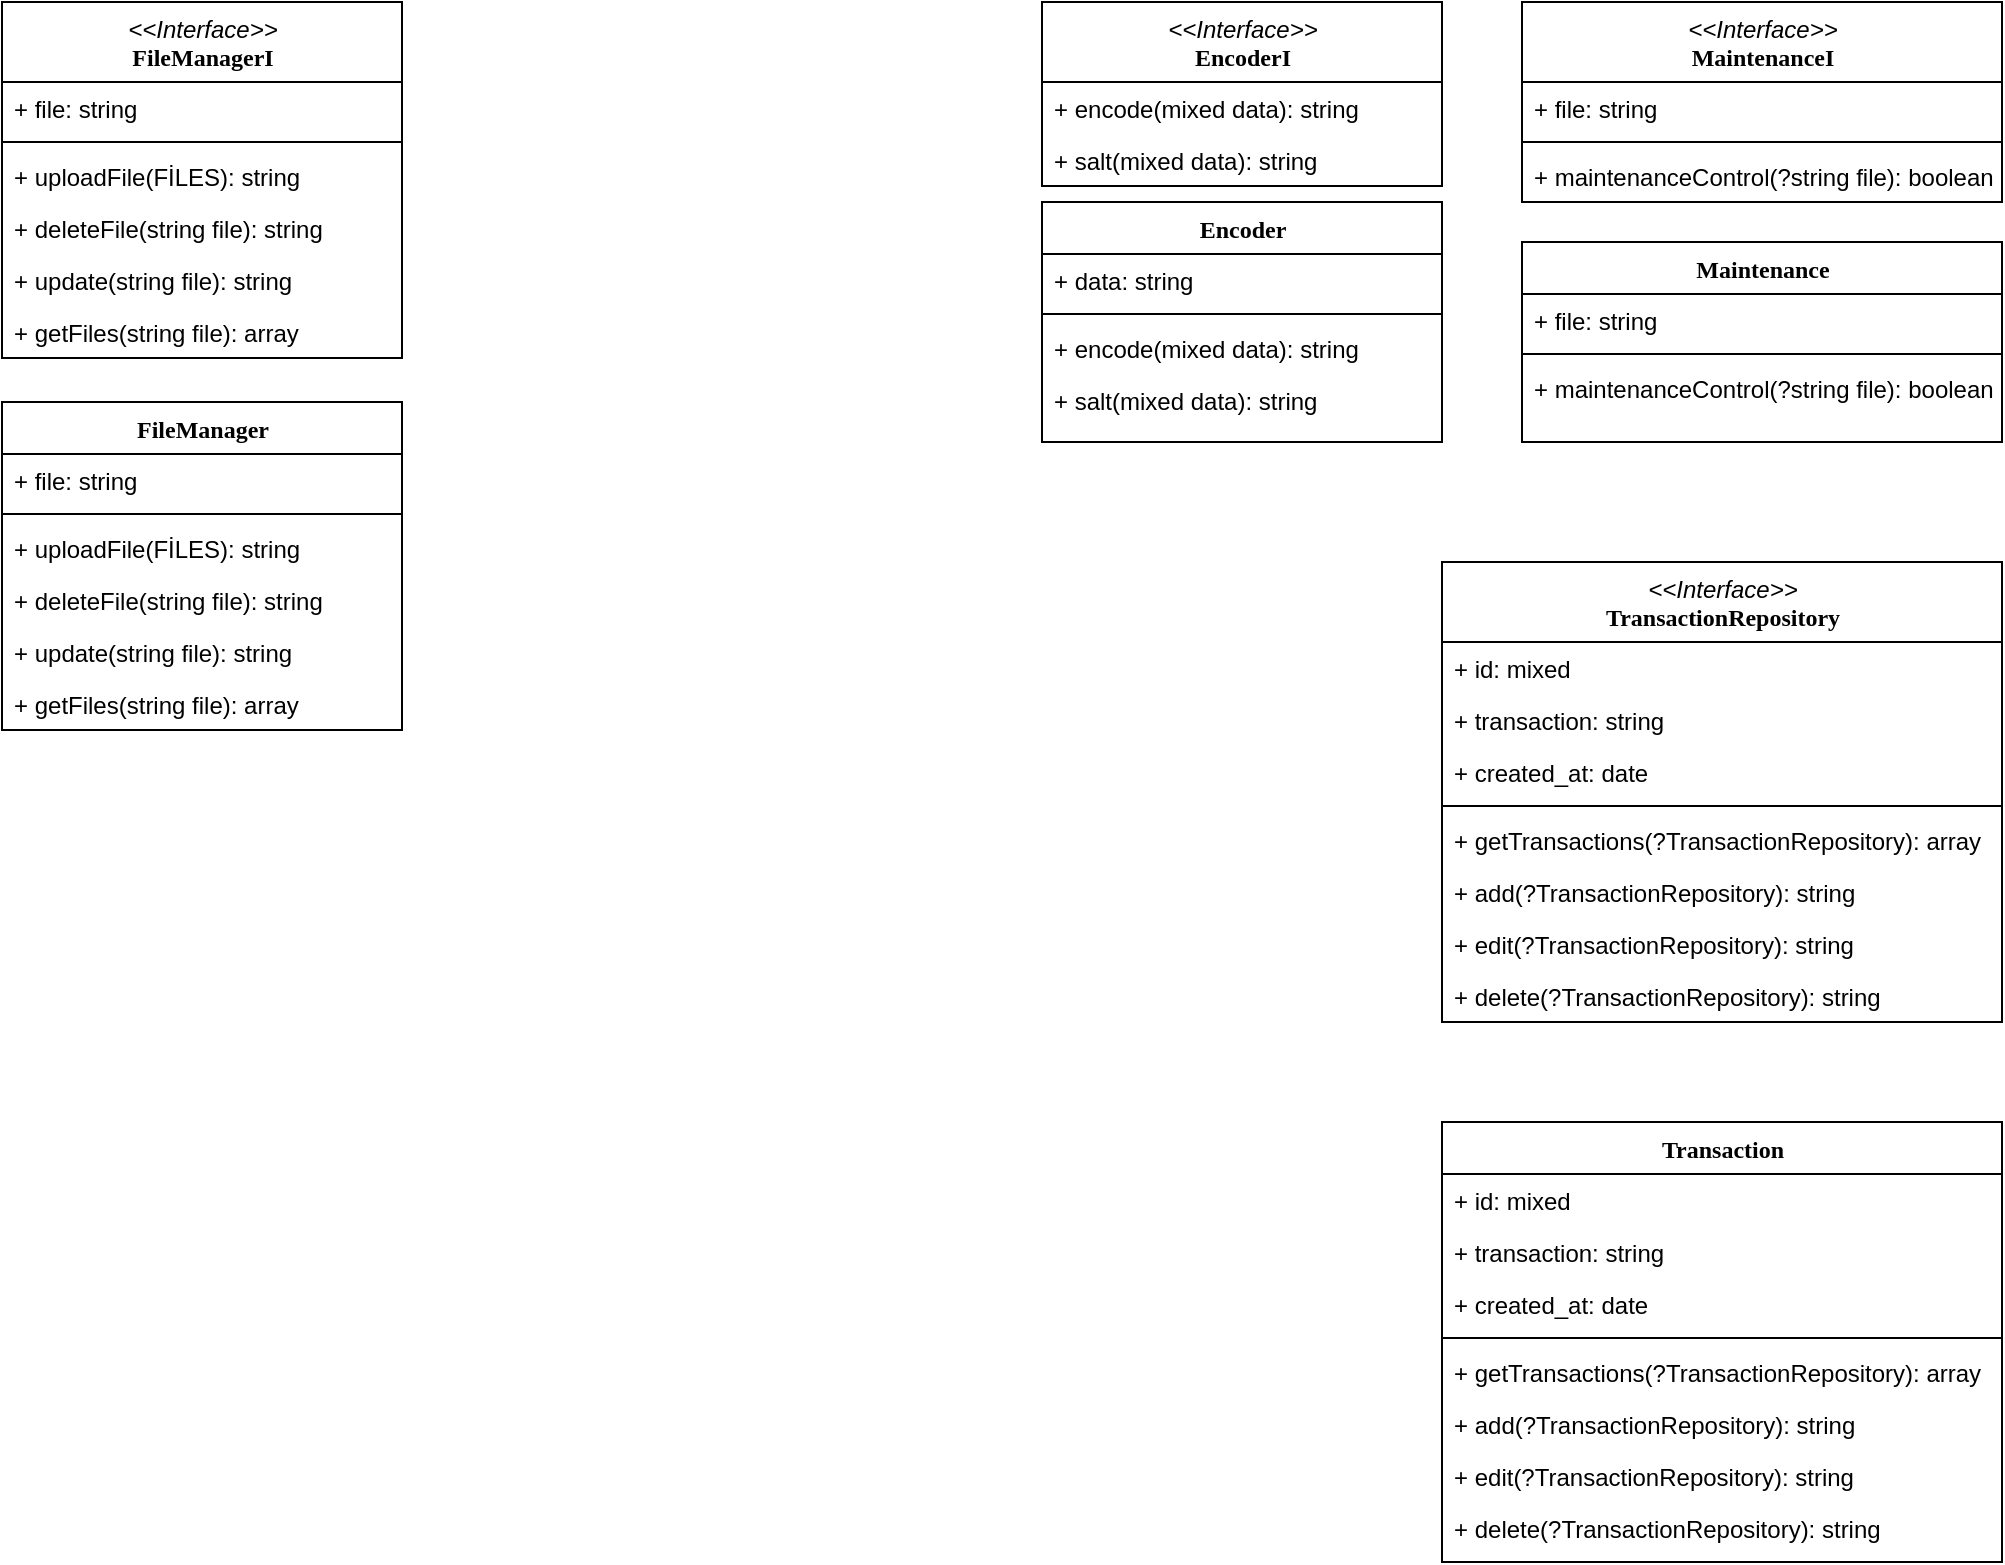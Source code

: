 <mxfile version="15.4.1" type="github">
  <diagram name="Page-1" id="6133507b-19e7-1e82-6fc7-422aa6c4b21f">
    <mxGraphModel dx="1108" dy="482" grid="1" gridSize="10" guides="1" tooltips="1" connect="1" arrows="1" fold="1" page="1" pageScale="1" pageWidth="1100" pageHeight="850" background="none" math="0" shadow="0">
      <root>
        <mxCell id="0" />
        <mxCell id="1" parent="0" />
        <mxCell id="vAI4M0RN4AWg-PY1ereX-1" value="&lt;i style=&quot;font-family: &amp;#34;helvetica&amp;#34; ; font-weight: 400&quot;&gt;&amp;lt;&amp;lt;Interface&amp;gt;&amp;gt;&lt;br&gt;&lt;/i&gt;TransactionRepository" style="swimlane;html=1;fontStyle=1;align=center;verticalAlign=top;childLayout=stackLayout;horizontal=1;startSize=40;horizontalStack=0;resizeParent=1;resizeLast=0;collapsible=1;marginBottom=0;swimlaneFillColor=#ffffff;rounded=0;shadow=0;comic=0;labelBackgroundColor=none;strokeWidth=1;fillColor=none;fontFamily=Verdana;fontSize=12" parent="1" vertex="1">
          <mxGeometry x="760" y="320" width="280" height="230" as="geometry" />
        </mxCell>
        <mxCell id="vAI4M0RN4AWg-PY1ereX-2" value="+ id: mixed" style="text;html=1;strokeColor=none;fillColor=none;align=left;verticalAlign=top;spacingLeft=4;spacingRight=4;whiteSpace=wrap;overflow=hidden;rotatable=0;points=[[0,0.5],[1,0.5]];portConstraint=eastwest;" parent="vAI4M0RN4AWg-PY1ereX-1" vertex="1">
          <mxGeometry y="40" width="280" height="26" as="geometry" />
        </mxCell>
        <mxCell id="vAI4M0RN4AWg-PY1ereX-3" value="+ transaction: string&amp;nbsp;" style="text;html=1;strokeColor=none;fillColor=none;align=left;verticalAlign=top;spacingLeft=4;spacingRight=4;whiteSpace=wrap;overflow=hidden;rotatable=0;points=[[0,0.5],[1,0.5]];portConstraint=eastwest;" parent="vAI4M0RN4AWg-PY1ereX-1" vertex="1">
          <mxGeometry y="66" width="280" height="26" as="geometry" />
        </mxCell>
        <mxCell id="vAI4M0RN4AWg-PY1ereX-4" value="+ created_at: date" style="text;html=1;strokeColor=none;fillColor=none;align=left;verticalAlign=top;spacingLeft=4;spacingRight=4;whiteSpace=wrap;overflow=hidden;rotatable=0;points=[[0,0.5],[1,0.5]];portConstraint=eastwest;" parent="vAI4M0RN4AWg-PY1ereX-1" vertex="1">
          <mxGeometry y="92" width="280" height="26" as="geometry" />
        </mxCell>
        <mxCell id="vAI4M0RN4AWg-PY1ereX-5" value="" style="line;html=1;strokeWidth=1;fillColor=none;align=left;verticalAlign=middle;spacingTop=-1;spacingLeft=3;spacingRight=3;rotatable=0;labelPosition=right;points=[];portConstraint=eastwest;" parent="vAI4M0RN4AWg-PY1ereX-1" vertex="1">
          <mxGeometry y="118" width="280" height="8" as="geometry" />
        </mxCell>
        <mxCell id="vAI4M0RN4AWg-PY1ereX-6" value="+ getTransactions(?TransactionRepository): array" style="text;html=1;strokeColor=none;fillColor=none;align=left;verticalAlign=top;spacingLeft=4;spacingRight=4;whiteSpace=wrap;overflow=hidden;rotatable=0;points=[[0,0.5],[1,0.5]];portConstraint=eastwest;" parent="vAI4M0RN4AWg-PY1ereX-1" vertex="1">
          <mxGeometry y="126" width="280" height="26" as="geometry" />
        </mxCell>
        <mxCell id="vAI4M0RN4AWg-PY1ereX-7" value="+ add(?TransactionRepository): string" style="text;html=1;strokeColor=none;fillColor=none;align=left;verticalAlign=top;spacingLeft=4;spacingRight=4;whiteSpace=wrap;overflow=hidden;rotatable=0;points=[[0,0.5],[1,0.5]];portConstraint=eastwest;" parent="vAI4M0RN4AWg-PY1ereX-1" vertex="1">
          <mxGeometry y="152" width="280" height="26" as="geometry" />
        </mxCell>
        <mxCell id="vAI4M0RN4AWg-PY1ereX-8" value="+ edit(?TransactionRepository): string" style="text;html=1;strokeColor=none;fillColor=none;align=left;verticalAlign=top;spacingLeft=4;spacingRight=4;whiteSpace=wrap;overflow=hidden;rotatable=0;points=[[0,0.5],[1,0.5]];portConstraint=eastwest;" parent="vAI4M0RN4AWg-PY1ereX-1" vertex="1">
          <mxGeometry y="178" width="280" height="26" as="geometry" />
        </mxCell>
        <mxCell id="vAI4M0RN4AWg-PY1ereX-9" value="+ delete(?TransactionRepository): string" style="text;html=1;strokeColor=none;fillColor=none;align=left;verticalAlign=top;spacingLeft=4;spacingRight=4;whiteSpace=wrap;overflow=hidden;rotatable=0;points=[[0,0.5],[1,0.5]];portConstraint=eastwest;" parent="vAI4M0RN4AWg-PY1ereX-1" vertex="1">
          <mxGeometry y="204" width="280" height="26" as="geometry" />
        </mxCell>
        <mxCell id="vAI4M0RN4AWg-PY1ereX-10" value="FileManager" style="swimlane;html=1;fontStyle=1;align=center;verticalAlign=top;childLayout=stackLayout;horizontal=1;startSize=26;horizontalStack=0;resizeParent=1;resizeLast=0;collapsible=1;marginBottom=0;swimlaneFillColor=#ffffff;rounded=0;shadow=0;comic=0;labelBackgroundColor=none;strokeWidth=1;fillColor=none;fontFamily=Verdana;fontSize=12" parent="1" vertex="1">
          <mxGeometry x="40" y="240" width="200" height="164" as="geometry" />
        </mxCell>
        <mxCell id="vAI4M0RN4AWg-PY1ereX-11" value="+ file: string" style="text;html=1;strokeColor=none;fillColor=none;align=left;verticalAlign=top;spacingLeft=4;spacingRight=4;whiteSpace=wrap;overflow=hidden;rotatable=0;points=[[0,0.5],[1,0.5]];portConstraint=eastwest;" parent="vAI4M0RN4AWg-PY1ereX-10" vertex="1">
          <mxGeometry y="26" width="200" height="26" as="geometry" />
        </mxCell>
        <mxCell id="vAI4M0RN4AWg-PY1ereX-12" value="" style="line;html=1;strokeWidth=1;fillColor=none;align=left;verticalAlign=middle;spacingTop=-1;spacingLeft=3;spacingRight=3;rotatable=0;labelPosition=right;points=[];portConstraint=eastwest;" parent="vAI4M0RN4AWg-PY1ereX-10" vertex="1">
          <mxGeometry y="52" width="200" height="8" as="geometry" />
        </mxCell>
        <mxCell id="vAI4M0RN4AWg-PY1ereX-13" value="+ uploadFile(FİLES): string" style="text;html=1;strokeColor=none;fillColor=none;align=left;verticalAlign=top;spacingLeft=4;spacingRight=4;whiteSpace=wrap;overflow=hidden;rotatable=0;points=[[0,0.5],[1,0.5]];portConstraint=eastwest;" parent="vAI4M0RN4AWg-PY1ereX-10" vertex="1">
          <mxGeometry y="60" width="200" height="26" as="geometry" />
        </mxCell>
        <mxCell id="vAI4M0RN4AWg-PY1ereX-14" value="+ deleteFile(string file): string" style="text;html=1;strokeColor=none;fillColor=none;align=left;verticalAlign=top;spacingLeft=4;spacingRight=4;whiteSpace=wrap;overflow=hidden;rotatable=0;points=[[0,0.5],[1,0.5]];portConstraint=eastwest;" parent="vAI4M0RN4AWg-PY1ereX-10" vertex="1">
          <mxGeometry y="86" width="200" height="26" as="geometry" />
        </mxCell>
        <mxCell id="vAI4M0RN4AWg-PY1ereX-15" value="+ update(string file): string" style="text;html=1;strokeColor=none;fillColor=none;align=left;verticalAlign=top;spacingLeft=4;spacingRight=4;whiteSpace=wrap;overflow=hidden;rotatable=0;points=[[0,0.5],[1,0.5]];portConstraint=eastwest;" parent="vAI4M0RN4AWg-PY1ereX-10" vertex="1">
          <mxGeometry y="112" width="200" height="26" as="geometry" />
        </mxCell>
        <mxCell id="vAI4M0RN4AWg-PY1ereX-16" value="+ getFiles(string file): array&amp;nbsp;" style="text;html=1;strokeColor=none;fillColor=none;align=left;verticalAlign=top;spacingLeft=4;spacingRight=4;whiteSpace=wrap;overflow=hidden;rotatable=0;points=[[0,0.5],[1,0.5]];portConstraint=eastwest;" parent="vAI4M0RN4AWg-PY1ereX-10" vertex="1">
          <mxGeometry y="138" width="200" height="26" as="geometry" />
        </mxCell>
        <mxCell id="vAI4M0RN4AWg-PY1ereX-17" value="&lt;i style=&quot;font-family: &amp;#34;helvetica&amp;#34; ; font-weight: 400&quot;&gt;&amp;lt;&amp;lt;Interface&amp;gt;&amp;gt;&lt;br&gt;&lt;/i&gt;EncoderI" style="swimlane;html=1;fontStyle=1;align=center;verticalAlign=top;childLayout=stackLayout;horizontal=1;startSize=40;horizontalStack=0;resizeParent=1;resizeLast=0;collapsible=1;marginBottom=0;swimlaneFillColor=#ffffff;rounded=0;shadow=0;comic=0;labelBackgroundColor=none;strokeWidth=1;fillColor=none;fontFamily=Verdana;fontSize=12" parent="1" vertex="1">
          <mxGeometry x="560" y="40" width="200" height="92" as="geometry" />
        </mxCell>
        <mxCell id="vAI4M0RN4AWg-PY1ereX-18" value="+ encode(mixed data): string" style="text;html=1;strokeColor=none;fillColor=none;align=left;verticalAlign=top;spacingLeft=4;spacingRight=4;whiteSpace=wrap;overflow=hidden;rotatable=0;points=[[0,0.5],[1,0.5]];portConstraint=eastwest;" parent="vAI4M0RN4AWg-PY1ereX-17" vertex="1">
          <mxGeometry y="40" width="200" height="26" as="geometry" />
        </mxCell>
        <mxCell id="vAI4M0RN4AWg-PY1ereX-19" value="+ salt(mixed data): string" style="text;html=1;strokeColor=none;fillColor=none;align=left;verticalAlign=top;spacingLeft=4;spacingRight=4;whiteSpace=wrap;overflow=hidden;rotatable=0;points=[[0,0.5],[1,0.5]];portConstraint=eastwest;" parent="vAI4M0RN4AWg-PY1ereX-17" vertex="1">
          <mxGeometry y="66" width="200" height="26" as="geometry" />
        </mxCell>
        <mxCell id="vAI4M0RN4AWg-PY1ereX-20" value="Encoder" style="swimlane;html=1;fontStyle=1;align=center;verticalAlign=top;childLayout=stackLayout;horizontal=1;startSize=26;horizontalStack=0;resizeParent=1;resizeLast=0;collapsible=1;marginBottom=0;swimlaneFillColor=#ffffff;rounded=0;shadow=0;comic=0;labelBackgroundColor=none;strokeWidth=1;fillColor=none;fontFamily=Verdana;fontSize=12" parent="1" vertex="1">
          <mxGeometry x="560" y="140" width="200" height="120" as="geometry" />
        </mxCell>
        <mxCell id="vAI4M0RN4AWg-PY1ereX-21" value="+ data: string" style="text;html=1;strokeColor=none;fillColor=none;align=left;verticalAlign=top;spacingLeft=4;spacingRight=4;whiteSpace=wrap;overflow=hidden;rotatable=0;points=[[0,0.5],[1,0.5]];portConstraint=eastwest;" parent="vAI4M0RN4AWg-PY1ereX-20" vertex="1">
          <mxGeometry y="26" width="200" height="26" as="geometry" />
        </mxCell>
        <mxCell id="vAI4M0RN4AWg-PY1ereX-22" value="" style="line;html=1;strokeWidth=1;fillColor=none;align=left;verticalAlign=middle;spacingTop=-1;spacingLeft=3;spacingRight=3;rotatable=0;labelPosition=right;points=[];portConstraint=eastwest;" parent="vAI4M0RN4AWg-PY1ereX-20" vertex="1">
          <mxGeometry y="52" width="200" height="8" as="geometry" />
        </mxCell>
        <mxCell id="vAI4M0RN4AWg-PY1ereX-23" value="+ encode(mixed data): string" style="text;html=1;strokeColor=none;fillColor=none;align=left;verticalAlign=top;spacingLeft=4;spacingRight=4;whiteSpace=wrap;overflow=hidden;rotatable=0;points=[[0,0.5],[1,0.5]];portConstraint=eastwest;" parent="vAI4M0RN4AWg-PY1ereX-20" vertex="1">
          <mxGeometry y="60" width="200" height="26" as="geometry" />
        </mxCell>
        <mxCell id="vAI4M0RN4AWg-PY1ereX-24" value="+ salt(mixed data): string" style="text;html=1;strokeColor=none;fillColor=none;align=left;verticalAlign=top;spacingLeft=4;spacingRight=4;whiteSpace=wrap;overflow=hidden;rotatable=0;points=[[0,0.5],[1,0.5]];portConstraint=eastwest;" parent="vAI4M0RN4AWg-PY1ereX-20" vertex="1">
          <mxGeometry y="86" width="200" height="26" as="geometry" />
        </mxCell>
        <mxCell id="vAI4M0RN4AWg-PY1ereX-35" value="Maintenance" style="swimlane;html=1;fontStyle=1;align=center;verticalAlign=top;childLayout=stackLayout;horizontal=1;startSize=26;horizontalStack=0;resizeParent=1;resizeLast=0;collapsible=1;marginBottom=0;swimlaneFillColor=#ffffff;rounded=0;shadow=0;comic=0;labelBackgroundColor=none;strokeWidth=1;fillColor=none;fontFamily=Verdana;fontSize=12" parent="1" vertex="1">
          <mxGeometry x="800" y="160" width="240" height="100" as="geometry" />
        </mxCell>
        <mxCell id="vAI4M0RN4AWg-PY1ereX-36" value="+ file: string" style="text;html=1;strokeColor=none;fillColor=none;align=left;verticalAlign=top;spacingLeft=4;spacingRight=4;whiteSpace=wrap;overflow=hidden;rotatable=0;points=[[0,0.5],[1,0.5]];portConstraint=eastwest;" parent="vAI4M0RN4AWg-PY1ereX-35" vertex="1">
          <mxGeometry y="26" width="240" height="26" as="geometry" />
        </mxCell>
        <mxCell id="vAI4M0RN4AWg-PY1ereX-37" value="" style="line;html=1;strokeWidth=1;fillColor=none;align=left;verticalAlign=middle;spacingTop=-1;spacingLeft=3;spacingRight=3;rotatable=0;labelPosition=right;points=[];portConstraint=eastwest;" parent="vAI4M0RN4AWg-PY1ereX-35" vertex="1">
          <mxGeometry y="52" width="240" height="8" as="geometry" />
        </mxCell>
        <mxCell id="zOjElusTuORBo8HPM8vu-1" value="+ maintenanceControl(?string file): boolean" style="text;html=1;strokeColor=none;fillColor=none;align=left;verticalAlign=top;spacingLeft=4;spacingRight=4;whiteSpace=wrap;overflow=hidden;rotatable=0;points=[[0,0.5],[1,0.5]];portConstraint=eastwest;" vertex="1" parent="vAI4M0RN4AWg-PY1ereX-35">
          <mxGeometry y="60" width="240" height="26" as="geometry" />
        </mxCell>
        <mxCell id="zOjElusTuORBo8HPM8vu-2" value="&lt;i style=&quot;font-family: &amp;#34;helvetica&amp;#34; ; font-weight: 400&quot;&gt;&amp;lt;&amp;lt;Interface&amp;gt;&amp;gt;&lt;br&gt;&lt;/i&gt;MaintenanceI" style="swimlane;html=1;fontStyle=1;align=center;verticalAlign=top;childLayout=stackLayout;horizontal=1;startSize=40;horizontalStack=0;resizeParent=1;resizeLast=0;collapsible=1;marginBottom=0;swimlaneFillColor=#ffffff;rounded=0;shadow=0;comic=0;labelBackgroundColor=none;strokeWidth=1;fillColor=none;fontFamily=Verdana;fontSize=12" vertex="1" parent="1">
          <mxGeometry x="800" y="40" width="240" height="100" as="geometry" />
        </mxCell>
        <mxCell id="zOjElusTuORBo8HPM8vu-3" value="+ file: string" style="text;html=1;strokeColor=none;fillColor=none;align=left;verticalAlign=top;spacingLeft=4;spacingRight=4;whiteSpace=wrap;overflow=hidden;rotatable=0;points=[[0,0.5],[1,0.5]];portConstraint=eastwest;" vertex="1" parent="zOjElusTuORBo8HPM8vu-2">
          <mxGeometry y="40" width="240" height="26" as="geometry" />
        </mxCell>
        <mxCell id="zOjElusTuORBo8HPM8vu-4" value="" style="line;html=1;strokeWidth=1;fillColor=none;align=left;verticalAlign=middle;spacingTop=-1;spacingLeft=3;spacingRight=3;rotatable=0;labelPosition=right;points=[];portConstraint=eastwest;" vertex="1" parent="zOjElusTuORBo8HPM8vu-2">
          <mxGeometry y="66" width="240" height="8" as="geometry" />
        </mxCell>
        <mxCell id="zOjElusTuORBo8HPM8vu-5" value="+ maintenanceControl(?string file): boolean" style="text;html=1;strokeColor=none;fillColor=none;align=left;verticalAlign=top;spacingLeft=4;spacingRight=4;whiteSpace=wrap;overflow=hidden;rotatable=0;points=[[0,0.5],[1,0.5]];portConstraint=eastwest;" vertex="1" parent="zOjElusTuORBo8HPM8vu-2">
          <mxGeometry y="74" width="240" height="26" as="geometry" />
        </mxCell>
        <mxCell id="zOjElusTuORBo8HPM8vu-6" value="&lt;i style=&quot;font-family: &amp;#34;helvetica&amp;#34; ; font-weight: 400&quot;&gt;&amp;lt;&amp;lt;Interface&amp;gt;&amp;gt;&lt;br&gt;&lt;/i&gt;FileManagerI" style="swimlane;html=1;fontStyle=1;align=center;verticalAlign=top;childLayout=stackLayout;horizontal=1;startSize=40;horizontalStack=0;resizeParent=1;resizeLast=0;collapsible=1;marginBottom=0;swimlaneFillColor=#ffffff;rounded=0;shadow=0;comic=0;labelBackgroundColor=none;strokeWidth=1;fillColor=none;fontFamily=Verdana;fontSize=12" vertex="1" parent="1">
          <mxGeometry x="40" y="40" width="200" height="178" as="geometry" />
        </mxCell>
        <mxCell id="zOjElusTuORBo8HPM8vu-7" value="+ file: string" style="text;html=1;strokeColor=none;fillColor=none;align=left;verticalAlign=top;spacingLeft=4;spacingRight=4;whiteSpace=wrap;overflow=hidden;rotatable=0;points=[[0,0.5],[1,0.5]];portConstraint=eastwest;" vertex="1" parent="zOjElusTuORBo8HPM8vu-6">
          <mxGeometry y="40" width="200" height="26" as="geometry" />
        </mxCell>
        <mxCell id="zOjElusTuORBo8HPM8vu-8" value="" style="line;html=1;strokeWidth=1;fillColor=none;align=left;verticalAlign=middle;spacingTop=-1;spacingLeft=3;spacingRight=3;rotatable=0;labelPosition=right;points=[];portConstraint=eastwest;" vertex="1" parent="zOjElusTuORBo8HPM8vu-6">
          <mxGeometry y="66" width="200" height="8" as="geometry" />
        </mxCell>
        <mxCell id="zOjElusTuORBo8HPM8vu-9" value="+ uploadFile(FİLES): string" style="text;html=1;strokeColor=none;fillColor=none;align=left;verticalAlign=top;spacingLeft=4;spacingRight=4;whiteSpace=wrap;overflow=hidden;rotatable=0;points=[[0,0.5],[1,0.5]];portConstraint=eastwest;" vertex="1" parent="zOjElusTuORBo8HPM8vu-6">
          <mxGeometry y="74" width="200" height="26" as="geometry" />
        </mxCell>
        <mxCell id="zOjElusTuORBo8HPM8vu-10" value="+ deleteFile(string file): string" style="text;html=1;strokeColor=none;fillColor=none;align=left;verticalAlign=top;spacingLeft=4;spacingRight=4;whiteSpace=wrap;overflow=hidden;rotatable=0;points=[[0,0.5],[1,0.5]];portConstraint=eastwest;" vertex="1" parent="zOjElusTuORBo8HPM8vu-6">
          <mxGeometry y="100" width="200" height="26" as="geometry" />
        </mxCell>
        <mxCell id="zOjElusTuORBo8HPM8vu-11" value="+ update(string file): string" style="text;html=1;strokeColor=none;fillColor=none;align=left;verticalAlign=top;spacingLeft=4;spacingRight=4;whiteSpace=wrap;overflow=hidden;rotatable=0;points=[[0,0.5],[1,0.5]];portConstraint=eastwest;" vertex="1" parent="zOjElusTuORBo8HPM8vu-6">
          <mxGeometry y="126" width="200" height="26" as="geometry" />
        </mxCell>
        <mxCell id="zOjElusTuORBo8HPM8vu-12" value="+ getFiles(string file): array&amp;nbsp;" style="text;html=1;strokeColor=none;fillColor=none;align=left;verticalAlign=top;spacingLeft=4;spacingRight=4;whiteSpace=wrap;overflow=hidden;rotatable=0;points=[[0,0.5],[1,0.5]];portConstraint=eastwest;" vertex="1" parent="zOjElusTuORBo8HPM8vu-6">
          <mxGeometry y="152" width="200" height="26" as="geometry" />
        </mxCell>
        <mxCell id="zOjElusTuORBo8HPM8vu-13" value="Transaction" style="swimlane;html=1;fontStyle=1;align=center;verticalAlign=top;childLayout=stackLayout;horizontal=1;startSize=26;horizontalStack=0;resizeParent=1;resizeLast=0;collapsible=1;marginBottom=0;swimlaneFillColor=#ffffff;rounded=0;shadow=0;comic=0;labelBackgroundColor=none;strokeWidth=1;fillColor=none;fontFamily=Verdana;fontSize=12" vertex="1" parent="1">
          <mxGeometry x="760" y="600" width="280" height="220" as="geometry" />
        </mxCell>
        <mxCell id="zOjElusTuORBo8HPM8vu-14" value="+ id: mixed" style="text;html=1;strokeColor=none;fillColor=none;align=left;verticalAlign=top;spacingLeft=4;spacingRight=4;whiteSpace=wrap;overflow=hidden;rotatable=0;points=[[0,0.5],[1,0.5]];portConstraint=eastwest;" vertex="1" parent="zOjElusTuORBo8HPM8vu-13">
          <mxGeometry y="26" width="280" height="26" as="geometry" />
        </mxCell>
        <mxCell id="zOjElusTuORBo8HPM8vu-15" value="+ transaction: string&amp;nbsp;" style="text;html=1;strokeColor=none;fillColor=none;align=left;verticalAlign=top;spacingLeft=4;spacingRight=4;whiteSpace=wrap;overflow=hidden;rotatable=0;points=[[0,0.5],[1,0.5]];portConstraint=eastwest;" vertex="1" parent="zOjElusTuORBo8HPM8vu-13">
          <mxGeometry y="52" width="280" height="26" as="geometry" />
        </mxCell>
        <mxCell id="zOjElusTuORBo8HPM8vu-16" value="+ created_at: date" style="text;html=1;strokeColor=none;fillColor=none;align=left;verticalAlign=top;spacingLeft=4;spacingRight=4;whiteSpace=wrap;overflow=hidden;rotatable=0;points=[[0,0.5],[1,0.5]];portConstraint=eastwest;" vertex="1" parent="zOjElusTuORBo8HPM8vu-13">
          <mxGeometry y="78" width="280" height="26" as="geometry" />
        </mxCell>
        <mxCell id="zOjElusTuORBo8HPM8vu-17" value="" style="line;html=1;strokeWidth=1;fillColor=none;align=left;verticalAlign=middle;spacingTop=-1;spacingLeft=3;spacingRight=3;rotatable=0;labelPosition=right;points=[];portConstraint=eastwest;" vertex="1" parent="zOjElusTuORBo8HPM8vu-13">
          <mxGeometry y="104" width="280" height="8" as="geometry" />
        </mxCell>
        <mxCell id="zOjElusTuORBo8HPM8vu-18" value="+ getTransactions(?TransactionRepository): array" style="text;html=1;strokeColor=none;fillColor=none;align=left;verticalAlign=top;spacingLeft=4;spacingRight=4;whiteSpace=wrap;overflow=hidden;rotatable=0;points=[[0,0.5],[1,0.5]];portConstraint=eastwest;" vertex="1" parent="zOjElusTuORBo8HPM8vu-13">
          <mxGeometry y="112" width="280" height="26" as="geometry" />
        </mxCell>
        <mxCell id="zOjElusTuORBo8HPM8vu-19" value="+ add(?TransactionRepository): string" style="text;html=1;strokeColor=none;fillColor=none;align=left;verticalAlign=top;spacingLeft=4;spacingRight=4;whiteSpace=wrap;overflow=hidden;rotatable=0;points=[[0,0.5],[1,0.5]];portConstraint=eastwest;" vertex="1" parent="zOjElusTuORBo8HPM8vu-13">
          <mxGeometry y="138" width="280" height="26" as="geometry" />
        </mxCell>
        <mxCell id="zOjElusTuORBo8HPM8vu-20" value="+ edit(?TransactionRepository): string" style="text;html=1;strokeColor=none;fillColor=none;align=left;verticalAlign=top;spacingLeft=4;spacingRight=4;whiteSpace=wrap;overflow=hidden;rotatable=0;points=[[0,0.5],[1,0.5]];portConstraint=eastwest;" vertex="1" parent="zOjElusTuORBo8HPM8vu-13">
          <mxGeometry y="164" width="280" height="26" as="geometry" />
        </mxCell>
        <mxCell id="zOjElusTuORBo8HPM8vu-21" value="+ delete(?TransactionRepository): string" style="text;html=1;strokeColor=none;fillColor=none;align=left;verticalAlign=top;spacingLeft=4;spacingRight=4;whiteSpace=wrap;overflow=hidden;rotatable=0;points=[[0,0.5],[1,0.5]];portConstraint=eastwest;" vertex="1" parent="zOjElusTuORBo8HPM8vu-13">
          <mxGeometry y="190" width="280" height="26" as="geometry" />
        </mxCell>
      </root>
    </mxGraphModel>
  </diagram>
</mxfile>
